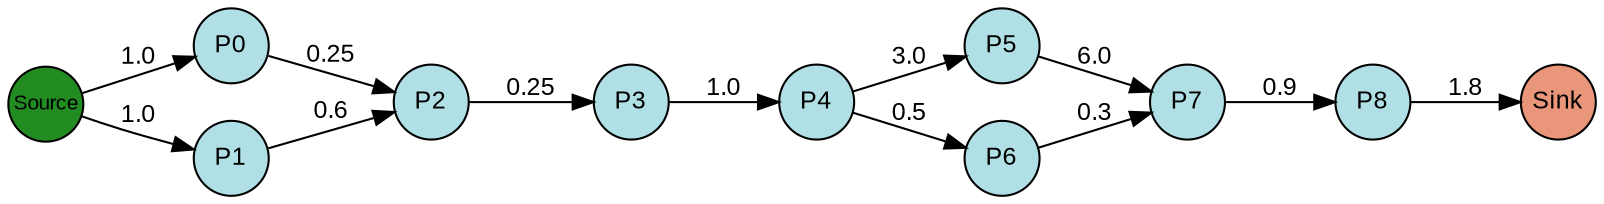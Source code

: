 digraph {
  splines=true;
node [margin=0 fontname=arial fontcolor=black fontsize=12 shape=circle width=0.5 fixedsize=true style=filled fillcolor=powderblue]
  1 [label="P0"]
  2 [label="P1"]
  3 [label="P2"]
  4 [label="P3"]
  5 [label="P4"]
  6 [label="P5"]
  7 [label="P6"]
  8 [label="P7"]
  9 [label="P8"]
  node [margin=0 fontname=arial fontcolor=black fontsize=10 shape=circle width=0.5 fixedsize=true style=filled fillcolor=forestgreen]
  10 [label="Source"]
  node [margin=0 fontname=arial fontcolor=black fontsize=12 shape=circle width=0.5 fixedsize=true style=filled fillcolor=darksalmon]
  11 [label="Sink"]
rankdir=LR
edge [margin=0 fontname=arial fontcolor=black fontsize=12]
   1 -> 3 [label="0.25"]
   2 -> 3 [label="0.6"]
   3 -> 4 [label="0.25"]
   4 -> 5 [label="1.0"]
   5 -> 6 [label="3.0"]
   5 -> 7 [label="0.5"]
   6 -> 8 [label="6.0"]
   7 -> 8 [label="0.3"]
   8 -> 9 [label="0.9"]
   10 -> 2 [label="1.0"]
   10 -> 1 [label="1.0"]
   9 -> 11 [label="1.8"]

  {rank=same 10}
	{rank=same  1, 2 }
	{rank=same  3 }
	{rank=same  4 }
	{rank=same  5 }
	{rank=same  6, 7 }
	{rank=same  8 }
	{rank=same  9 }
  {rank=same 11}
}
